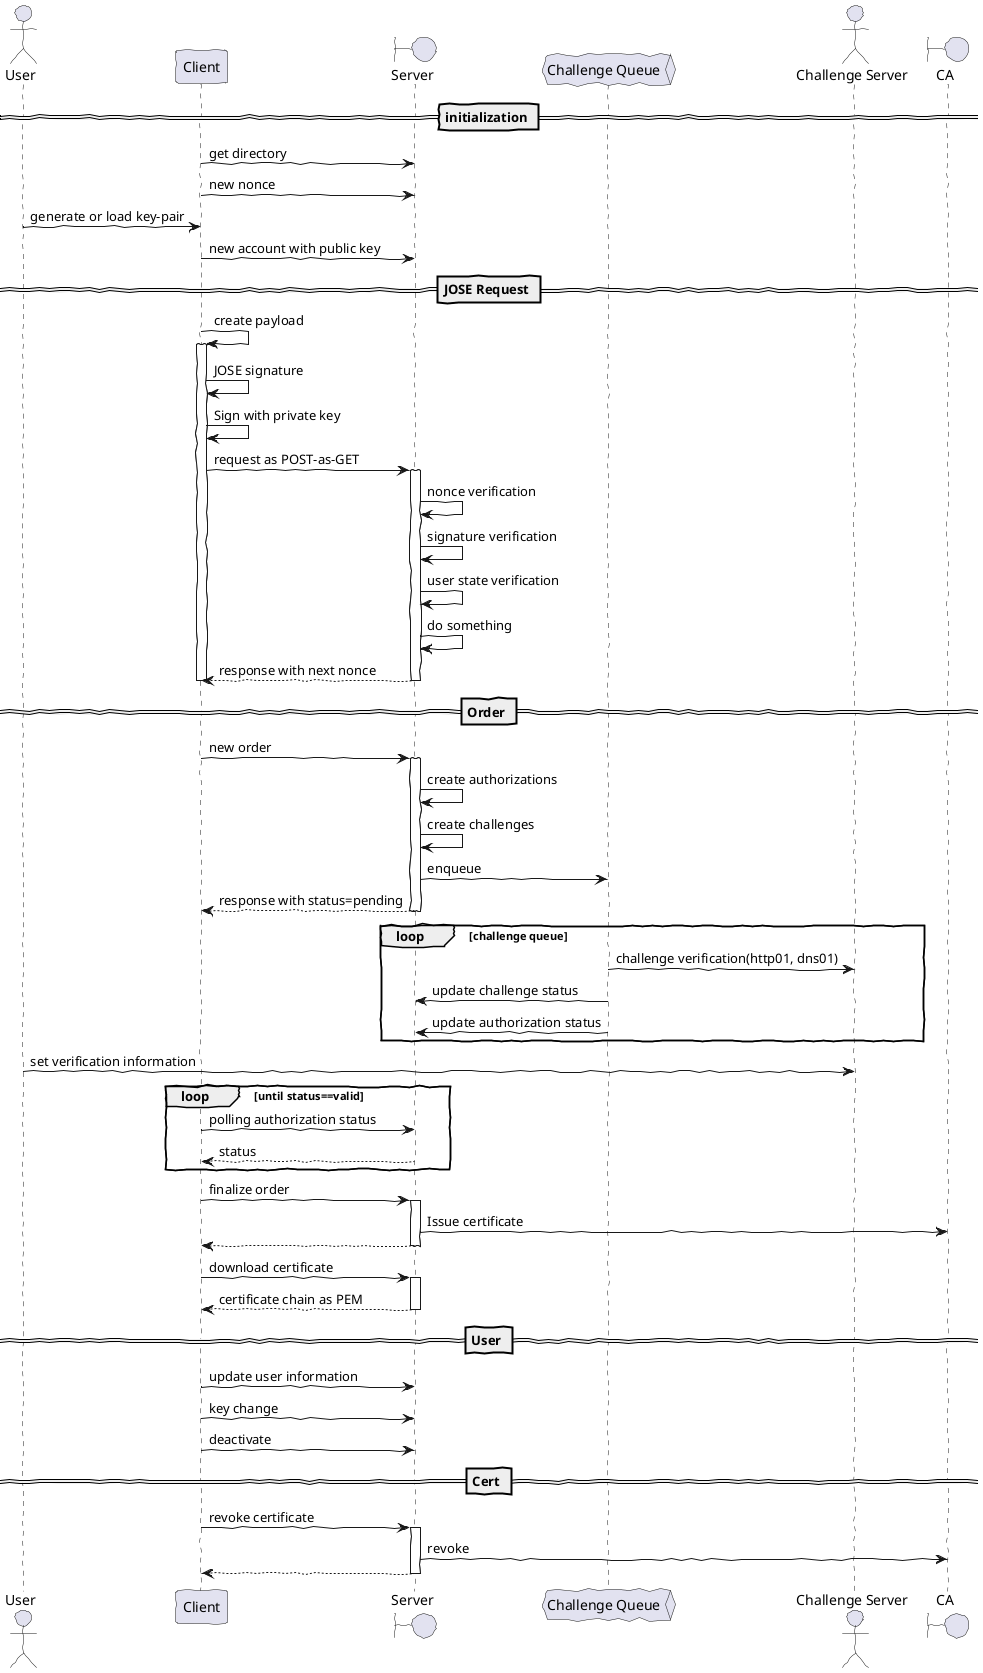 @startuml ACME
skinparam handwritten true

actor User as User
participant Client
boundary Server as Server
queue "Challenge Queue" as ChallengeQueue
actor "Challenge Server" as ChallengeServer
boundary CA as CA

== initialization ==
Client -> Server: get directory
Client -> Server: new nonce
User -> Client: generate or load key-pair
Client -> Server: new account with public key

== JOSE Request ==
Client -> Client: create payload
activate Client
Client -> Client: JOSE signature
Client -> Client: Sign with private key
Client -> Server: request as POST-as-GET
activate Server
Server -> Server: nonce verification
Server -> Server: signature verification
Server -> Server: user state verification
Server -> Server: do something
return response with next nonce
deactivate Client

== Order ==
Client -> Server: new order
activate Server
Server -> Server: create authorizations
Server -> Server: create challenges
Server -> ChallengeQueue: enqueue
return response with status=pending
loop challenge queue
    ChallengeQueue -> ChallengeServer: challenge verification(http01, dns01)
    ChallengeQueue -> Server: update challenge status
    ChallengeQueue -> Server: update authorization status
end
User -> ChallengeServer: set verification information
loop until status==valid
    Client -> Server: polling authorization status
    Server --> Client: status
end

Client -> Server: finalize order
activate Server
Server -> CA: Issue certificate
return

Client -> Server: download certificate
activate Server
return certificate chain as PEM

== User ==
Client -> Server: update user information
Client -> Server: key change
Client -> Server: deactivate

== Cert ==
Client -> Server: revoke certificate
activate Server
Server -> CA: revoke
return

@enduml
